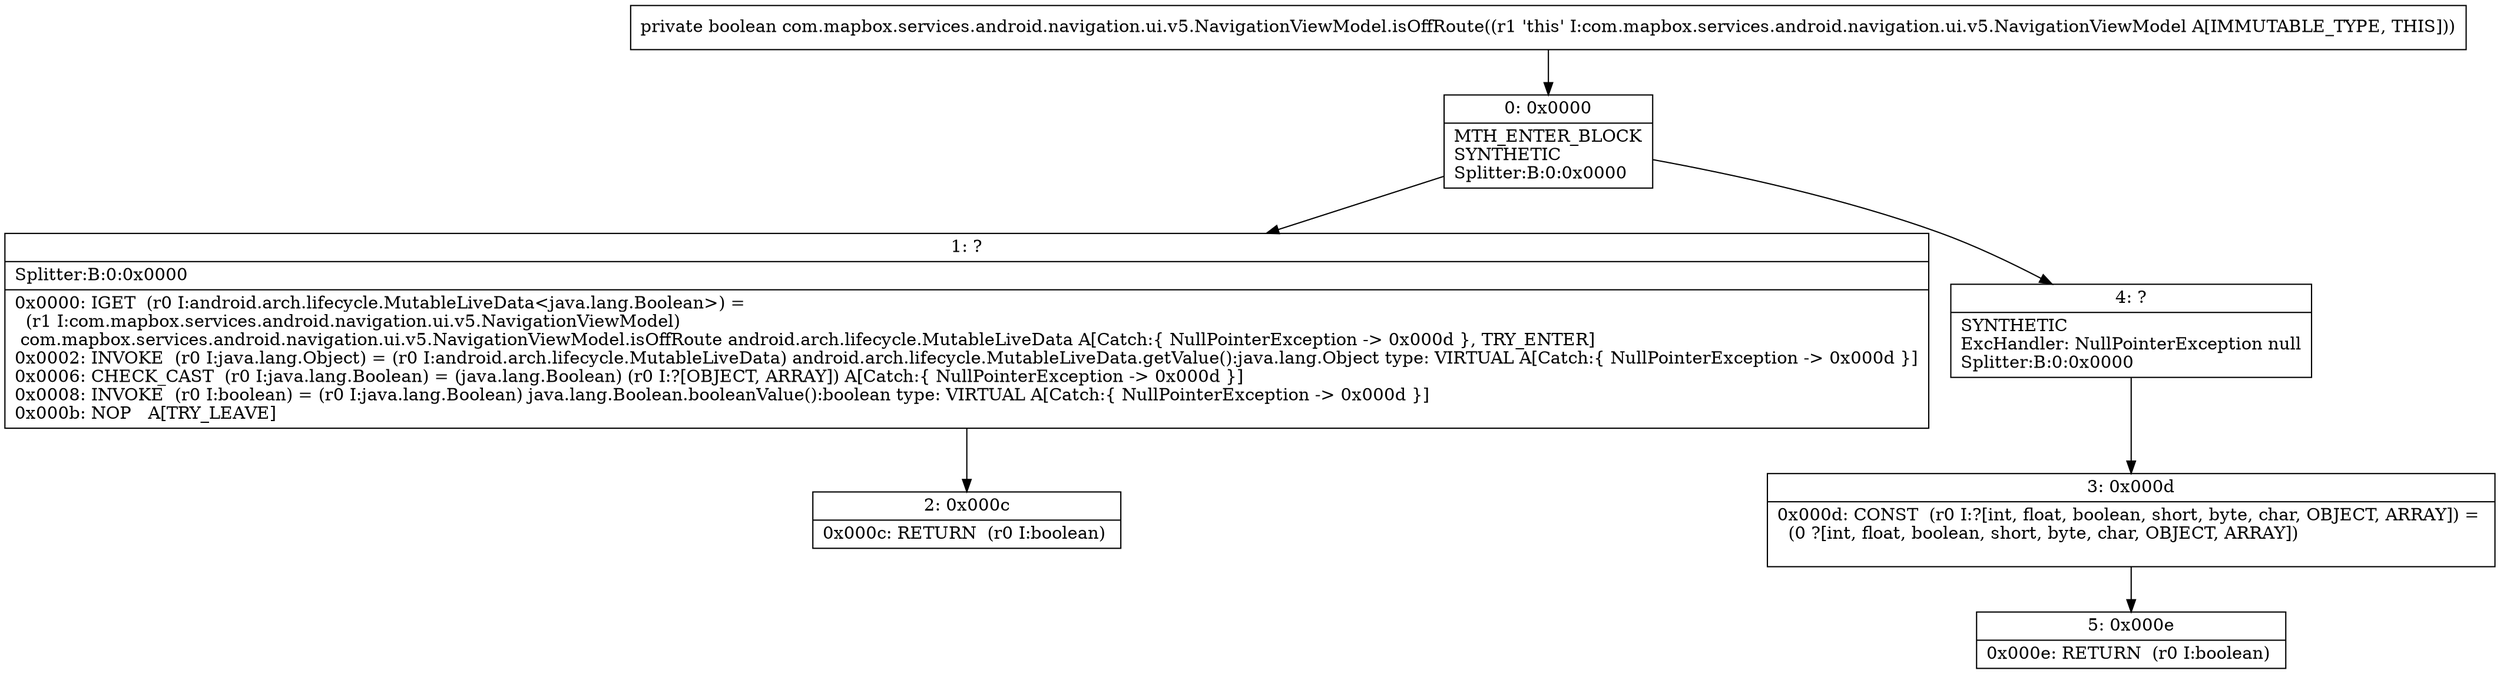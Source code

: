 digraph "CFG forcom.mapbox.services.android.navigation.ui.v5.NavigationViewModel.isOffRoute()Z" {
Node_0 [shape=record,label="{0\:\ 0x0000|MTH_ENTER_BLOCK\lSYNTHETIC\lSplitter:B:0:0x0000\l}"];
Node_1 [shape=record,label="{1\:\ ?|Splitter:B:0:0x0000\l|0x0000: IGET  (r0 I:android.arch.lifecycle.MutableLiveData\<java.lang.Boolean\>) = \l  (r1 I:com.mapbox.services.android.navigation.ui.v5.NavigationViewModel)\l com.mapbox.services.android.navigation.ui.v5.NavigationViewModel.isOffRoute android.arch.lifecycle.MutableLiveData A[Catch:\{ NullPointerException \-\> 0x000d \}, TRY_ENTER]\l0x0002: INVOKE  (r0 I:java.lang.Object) = (r0 I:android.arch.lifecycle.MutableLiveData) android.arch.lifecycle.MutableLiveData.getValue():java.lang.Object type: VIRTUAL A[Catch:\{ NullPointerException \-\> 0x000d \}]\l0x0006: CHECK_CAST  (r0 I:java.lang.Boolean) = (java.lang.Boolean) (r0 I:?[OBJECT, ARRAY]) A[Catch:\{ NullPointerException \-\> 0x000d \}]\l0x0008: INVOKE  (r0 I:boolean) = (r0 I:java.lang.Boolean) java.lang.Boolean.booleanValue():boolean type: VIRTUAL A[Catch:\{ NullPointerException \-\> 0x000d \}]\l0x000b: NOP   A[TRY_LEAVE]\l}"];
Node_2 [shape=record,label="{2\:\ 0x000c|0x000c: RETURN  (r0 I:boolean) \l}"];
Node_3 [shape=record,label="{3\:\ 0x000d|0x000d: CONST  (r0 I:?[int, float, boolean, short, byte, char, OBJECT, ARRAY]) = \l  (0 ?[int, float, boolean, short, byte, char, OBJECT, ARRAY])\l \l}"];
Node_4 [shape=record,label="{4\:\ ?|SYNTHETIC\lExcHandler: NullPointerException null\lSplitter:B:0:0x0000\l}"];
Node_5 [shape=record,label="{5\:\ 0x000e|0x000e: RETURN  (r0 I:boolean) \l}"];
MethodNode[shape=record,label="{private boolean com.mapbox.services.android.navigation.ui.v5.NavigationViewModel.isOffRoute((r1 'this' I:com.mapbox.services.android.navigation.ui.v5.NavigationViewModel A[IMMUTABLE_TYPE, THIS])) }"];
MethodNode -> Node_0;
Node_0 -> Node_1;
Node_0 -> Node_4;
Node_1 -> Node_2;
Node_3 -> Node_5;
Node_4 -> Node_3;
}

